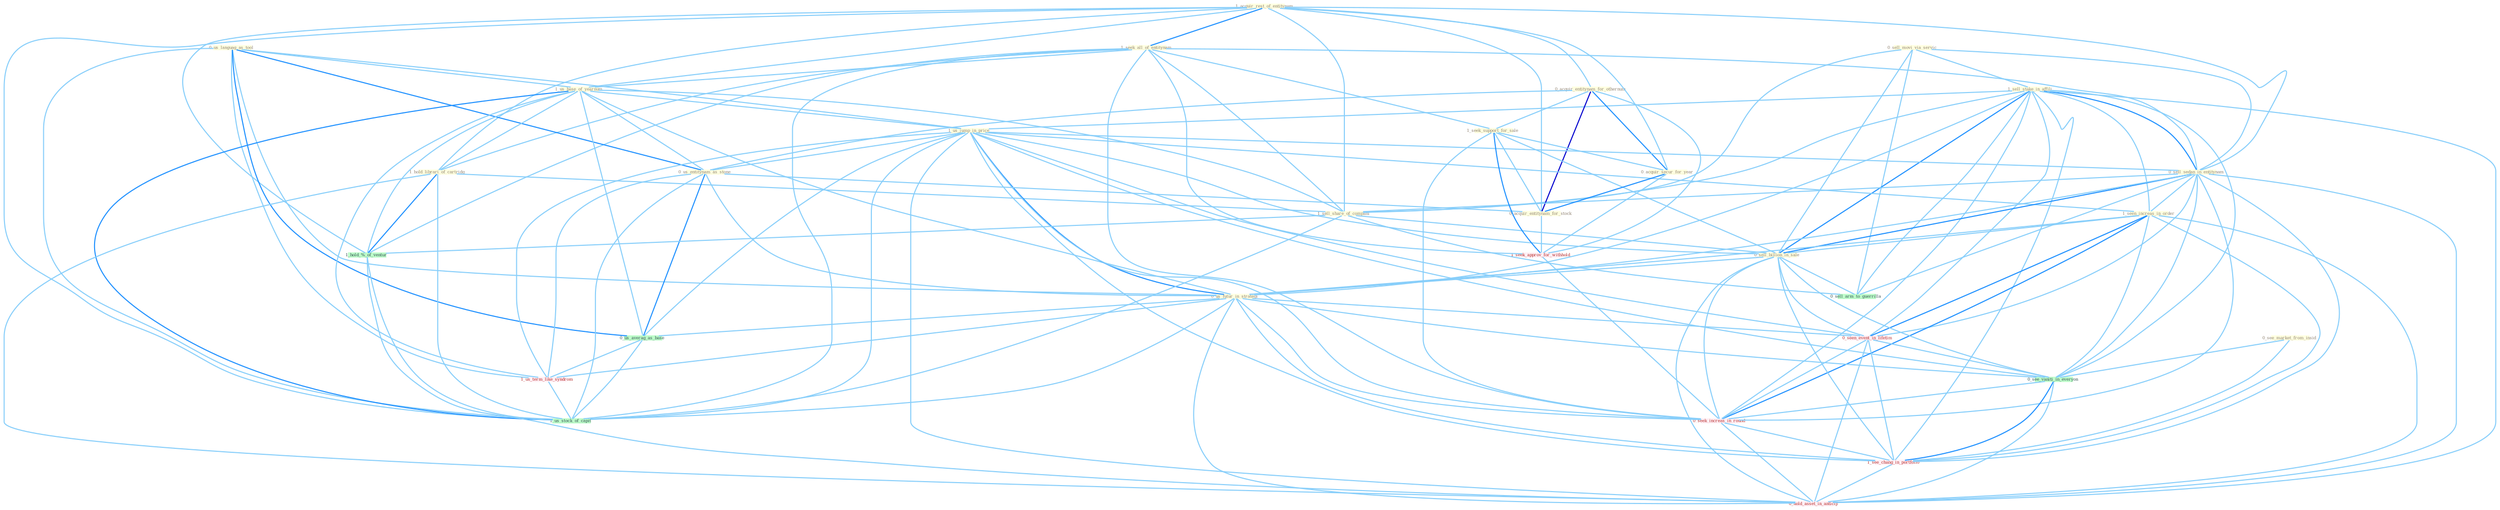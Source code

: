 Graph G{ 
    node
    [shape=polygon,style=filled,width=.5,height=.06,color="#BDFCC9",fixedsize=true,fontsize=4,
    fontcolor="#2f4f4f"];
    {node
    [color="#ffffe0", fontcolor="#8b7d6b"] "1_acquir_rest_of_entitynam " "0_sell_movi_via_servic " "1_seek_all_of_entitynam " "1_sell_stake_in_affili " "0_us_languag_as_tool " "1_us_base_of_yearnum " "0_acquir_entitynam_for_othernum " "1_hold_librari_of_cartridg " "0_see_market_from_insid " "1_us_jump_in_price " "0_sell_sedan_in_entitynam " "0_us_entitynam_as_stone " "1_seen_increas_in_order " "1_sell_share_of_compani " "1_seek_support_for_sale " "0_acquir_secur_for_year " "0_sell_billion_in_sale " "0_acquir_entitynam_for_stock " "0_us_futur_in_strategi "}
{node [color="#fff0f5", fontcolor="#b22222"] "0_seen_event_in_lifetim " "1_us_term_like_syndrom " "1_seek_approv_for_withhold " "0_seek_increas_in_round " "1_see_chang_in_portfolio " "0_hold_asset_in_anticip "}
edge [color="#B0E2FF"];

	"1_acquir_rest_of_entitynam " -- "1_seek_all_of_entitynam " [w="2", color="#1e90ff" , len=0.8];
	"1_acquir_rest_of_entitynam " -- "1_us_base_of_yearnum " [w="1", color="#87cefa" ];
	"1_acquir_rest_of_entitynam " -- "0_acquir_entitynam_for_othernum " [w="1", color="#87cefa" ];
	"1_acquir_rest_of_entitynam " -- "1_hold_librari_of_cartridg " [w="1", color="#87cefa" ];
	"1_acquir_rest_of_entitynam " -- "0_sell_sedan_in_entitynam " [w="1", color="#87cefa" ];
	"1_acquir_rest_of_entitynam " -- "1_sell_share_of_compani " [w="1", color="#87cefa" ];
	"1_acquir_rest_of_entitynam " -- "0_acquir_secur_for_year " [w="1", color="#87cefa" ];
	"1_acquir_rest_of_entitynam " -- "0_acquir_entitynam_for_stock " [w="1", color="#87cefa" ];
	"1_acquir_rest_of_entitynam " -- "1_hold_%_of_ventur " [w="1", color="#87cefa" ];
	"1_acquir_rest_of_entitynam " -- "1_us_stock_of_capit " [w="1", color="#87cefa" ];
	"0_sell_movi_via_servic " -- "1_sell_stake_in_affili " [w="1", color="#87cefa" ];
	"0_sell_movi_via_servic " -- "0_sell_sedan_in_entitynam " [w="1", color="#87cefa" ];
	"0_sell_movi_via_servic " -- "1_sell_share_of_compani " [w="1", color="#87cefa" ];
	"0_sell_movi_via_servic " -- "0_sell_billion_in_sale " [w="1", color="#87cefa" ];
	"0_sell_movi_via_servic " -- "0_sell_arm_to_guerrilla " [w="1", color="#87cefa" ];
	"1_seek_all_of_entitynam " -- "1_us_base_of_yearnum " [w="1", color="#87cefa" ];
	"1_seek_all_of_entitynam " -- "1_hold_librari_of_cartridg " [w="1", color="#87cefa" ];
	"1_seek_all_of_entitynam " -- "0_sell_sedan_in_entitynam " [w="1", color="#87cefa" ];
	"1_seek_all_of_entitynam " -- "1_sell_share_of_compani " [w="1", color="#87cefa" ];
	"1_seek_all_of_entitynam " -- "1_seek_support_for_sale " [w="1", color="#87cefa" ];
	"1_seek_all_of_entitynam " -- "1_seek_approv_for_withhold " [w="1", color="#87cefa" ];
	"1_seek_all_of_entitynam " -- "1_hold_%_of_ventur " [w="1", color="#87cefa" ];
	"1_seek_all_of_entitynam " -- "0_seek_increas_in_round " [w="1", color="#87cefa" ];
	"1_seek_all_of_entitynam " -- "1_us_stock_of_capit " [w="1", color="#87cefa" ];
	"1_sell_stake_in_affili " -- "1_us_jump_in_price " [w="1", color="#87cefa" ];
	"1_sell_stake_in_affili " -- "0_sell_sedan_in_entitynam " [w="2", color="#1e90ff" , len=0.8];
	"1_sell_stake_in_affili " -- "1_seen_increas_in_order " [w="1", color="#87cefa" ];
	"1_sell_stake_in_affili " -- "1_sell_share_of_compani " [w="1", color="#87cefa" ];
	"1_sell_stake_in_affili " -- "0_sell_billion_in_sale " [w="2", color="#1e90ff" , len=0.8];
	"1_sell_stake_in_affili " -- "0_us_futur_in_strategi " [w="1", color="#87cefa" ];
	"1_sell_stake_in_affili " -- "0_seen_event_in_lifetim " [w="1", color="#87cefa" ];
	"1_sell_stake_in_affili " -- "0_see_vaniti_in_everyon " [w="1", color="#87cefa" ];
	"1_sell_stake_in_affili " -- "0_sell_arm_to_guerrilla " [w="1", color="#87cefa" ];
	"1_sell_stake_in_affili " -- "0_seek_increas_in_round " [w="1", color="#87cefa" ];
	"1_sell_stake_in_affili " -- "1_see_chang_in_portfolio " [w="1", color="#87cefa" ];
	"1_sell_stake_in_affili " -- "0_hold_asset_in_anticip " [w="1", color="#87cefa" ];
	"0_us_languag_as_tool " -- "1_us_base_of_yearnum " [w="1", color="#87cefa" ];
	"0_us_languag_as_tool " -- "1_us_jump_in_price " [w="1", color="#87cefa" ];
	"0_us_languag_as_tool " -- "0_us_entitynam_as_stone " [w="2", color="#1e90ff" , len=0.8];
	"0_us_languag_as_tool " -- "0_us_futur_in_strategi " [w="1", color="#87cefa" ];
	"0_us_languag_as_tool " -- "0_us_averag_as_base " [w="2", color="#1e90ff" , len=0.8];
	"0_us_languag_as_tool " -- "1_us_term_like_syndrom " [w="1", color="#87cefa" ];
	"0_us_languag_as_tool " -- "1_us_stock_of_capit " [w="1", color="#87cefa" ];
	"1_us_base_of_yearnum " -- "1_hold_librari_of_cartridg " [w="1", color="#87cefa" ];
	"1_us_base_of_yearnum " -- "1_us_jump_in_price " [w="1", color="#87cefa" ];
	"1_us_base_of_yearnum " -- "0_us_entitynam_as_stone " [w="1", color="#87cefa" ];
	"1_us_base_of_yearnum " -- "1_sell_share_of_compani " [w="1", color="#87cefa" ];
	"1_us_base_of_yearnum " -- "0_us_futur_in_strategi " [w="1", color="#87cefa" ];
	"1_us_base_of_yearnum " -- "0_us_averag_as_base " [w="1", color="#87cefa" ];
	"1_us_base_of_yearnum " -- "1_us_term_like_syndrom " [w="1", color="#87cefa" ];
	"1_us_base_of_yearnum " -- "1_hold_%_of_ventur " [w="1", color="#87cefa" ];
	"1_us_base_of_yearnum " -- "1_us_stock_of_capit " [w="2", color="#1e90ff" , len=0.8];
	"0_acquir_entitynam_for_othernum " -- "0_us_entitynam_as_stone " [w="1", color="#87cefa" ];
	"0_acquir_entitynam_for_othernum " -- "1_seek_support_for_sale " [w="1", color="#87cefa" ];
	"0_acquir_entitynam_for_othernum " -- "0_acquir_secur_for_year " [w="2", color="#1e90ff" , len=0.8];
	"0_acquir_entitynam_for_othernum " -- "0_acquir_entitynam_for_stock " [w="3", color="#0000cd" , len=0.6];
	"0_acquir_entitynam_for_othernum " -- "1_seek_approv_for_withhold " [w="1", color="#87cefa" ];
	"1_hold_librari_of_cartridg " -- "1_sell_share_of_compani " [w="1", color="#87cefa" ];
	"1_hold_librari_of_cartridg " -- "1_hold_%_of_ventur " [w="2", color="#1e90ff" , len=0.8];
	"1_hold_librari_of_cartridg " -- "1_us_stock_of_capit " [w="1", color="#87cefa" ];
	"1_hold_librari_of_cartridg " -- "0_hold_asset_in_anticip " [w="1", color="#87cefa" ];
	"0_see_market_from_insid " -- "0_see_vaniti_in_everyon " [w="1", color="#87cefa" ];
	"0_see_market_from_insid " -- "1_see_chang_in_portfolio " [w="1", color="#87cefa" ];
	"1_us_jump_in_price " -- "0_sell_sedan_in_entitynam " [w="1", color="#87cefa" ];
	"1_us_jump_in_price " -- "0_us_entitynam_as_stone " [w="1", color="#87cefa" ];
	"1_us_jump_in_price " -- "1_seen_increas_in_order " [w="1", color="#87cefa" ];
	"1_us_jump_in_price " -- "0_sell_billion_in_sale " [w="1", color="#87cefa" ];
	"1_us_jump_in_price " -- "0_us_futur_in_strategi " [w="2", color="#1e90ff" , len=0.8];
	"1_us_jump_in_price " -- "0_seen_event_in_lifetim " [w="1", color="#87cefa" ];
	"1_us_jump_in_price " -- "0_us_averag_as_base " [w="1", color="#87cefa" ];
	"1_us_jump_in_price " -- "1_us_term_like_syndrom " [w="1", color="#87cefa" ];
	"1_us_jump_in_price " -- "0_see_vaniti_in_everyon " [w="1", color="#87cefa" ];
	"1_us_jump_in_price " -- "0_seek_increas_in_round " [w="1", color="#87cefa" ];
	"1_us_jump_in_price " -- "1_us_stock_of_capit " [w="1", color="#87cefa" ];
	"1_us_jump_in_price " -- "1_see_chang_in_portfolio " [w="1", color="#87cefa" ];
	"1_us_jump_in_price " -- "0_hold_asset_in_anticip " [w="1", color="#87cefa" ];
	"0_sell_sedan_in_entitynam " -- "1_seen_increas_in_order " [w="1", color="#87cefa" ];
	"0_sell_sedan_in_entitynam " -- "1_sell_share_of_compani " [w="1", color="#87cefa" ];
	"0_sell_sedan_in_entitynam " -- "0_sell_billion_in_sale " [w="2", color="#1e90ff" , len=0.8];
	"0_sell_sedan_in_entitynam " -- "0_us_futur_in_strategi " [w="1", color="#87cefa" ];
	"0_sell_sedan_in_entitynam " -- "0_seen_event_in_lifetim " [w="1", color="#87cefa" ];
	"0_sell_sedan_in_entitynam " -- "0_see_vaniti_in_everyon " [w="1", color="#87cefa" ];
	"0_sell_sedan_in_entitynam " -- "0_sell_arm_to_guerrilla " [w="1", color="#87cefa" ];
	"0_sell_sedan_in_entitynam " -- "0_seek_increas_in_round " [w="1", color="#87cefa" ];
	"0_sell_sedan_in_entitynam " -- "1_see_chang_in_portfolio " [w="1", color="#87cefa" ];
	"0_sell_sedan_in_entitynam " -- "0_hold_asset_in_anticip " [w="1", color="#87cefa" ];
	"0_us_entitynam_as_stone " -- "0_acquir_entitynam_for_stock " [w="1", color="#87cefa" ];
	"0_us_entitynam_as_stone " -- "0_us_futur_in_strategi " [w="1", color="#87cefa" ];
	"0_us_entitynam_as_stone " -- "0_us_averag_as_base " [w="2", color="#1e90ff" , len=0.8];
	"0_us_entitynam_as_stone " -- "1_us_term_like_syndrom " [w="1", color="#87cefa" ];
	"0_us_entitynam_as_stone " -- "1_us_stock_of_capit " [w="1", color="#87cefa" ];
	"1_seen_increas_in_order " -- "0_sell_billion_in_sale " [w="1", color="#87cefa" ];
	"1_seen_increas_in_order " -- "0_us_futur_in_strategi " [w="1", color="#87cefa" ];
	"1_seen_increas_in_order " -- "0_seen_event_in_lifetim " [w="2", color="#1e90ff" , len=0.8];
	"1_seen_increas_in_order " -- "0_see_vaniti_in_everyon " [w="1", color="#87cefa" ];
	"1_seen_increas_in_order " -- "0_seek_increas_in_round " [w="2", color="#1e90ff" , len=0.8];
	"1_seen_increas_in_order " -- "1_see_chang_in_portfolio " [w="1", color="#87cefa" ];
	"1_seen_increas_in_order " -- "0_hold_asset_in_anticip " [w="1", color="#87cefa" ];
	"1_sell_share_of_compani " -- "0_sell_billion_in_sale " [w="1", color="#87cefa" ];
	"1_sell_share_of_compani " -- "1_hold_%_of_ventur " [w="1", color="#87cefa" ];
	"1_sell_share_of_compani " -- "0_sell_arm_to_guerrilla " [w="1", color="#87cefa" ];
	"1_sell_share_of_compani " -- "1_us_stock_of_capit " [w="1", color="#87cefa" ];
	"1_seek_support_for_sale " -- "0_acquir_secur_for_year " [w="1", color="#87cefa" ];
	"1_seek_support_for_sale " -- "0_sell_billion_in_sale " [w="1", color="#87cefa" ];
	"1_seek_support_for_sale " -- "0_acquir_entitynam_for_stock " [w="1", color="#87cefa" ];
	"1_seek_support_for_sale " -- "1_seek_approv_for_withhold " [w="2", color="#1e90ff" , len=0.8];
	"1_seek_support_for_sale " -- "0_seek_increas_in_round " [w="1", color="#87cefa" ];
	"0_acquir_secur_for_year " -- "0_acquir_entitynam_for_stock " [w="2", color="#1e90ff" , len=0.8];
	"0_acquir_secur_for_year " -- "1_seek_approv_for_withhold " [w="1", color="#87cefa" ];
	"0_sell_billion_in_sale " -- "0_us_futur_in_strategi " [w="1", color="#87cefa" ];
	"0_sell_billion_in_sale " -- "0_seen_event_in_lifetim " [w="1", color="#87cefa" ];
	"0_sell_billion_in_sale " -- "0_see_vaniti_in_everyon " [w="1", color="#87cefa" ];
	"0_sell_billion_in_sale " -- "0_sell_arm_to_guerrilla " [w="1", color="#87cefa" ];
	"0_sell_billion_in_sale " -- "0_seek_increas_in_round " [w="1", color="#87cefa" ];
	"0_sell_billion_in_sale " -- "1_see_chang_in_portfolio " [w="1", color="#87cefa" ];
	"0_sell_billion_in_sale " -- "0_hold_asset_in_anticip " [w="1", color="#87cefa" ];
	"0_acquir_entitynam_for_stock " -- "1_seek_approv_for_withhold " [w="1", color="#87cefa" ];
	"0_us_futur_in_strategi " -- "0_seen_event_in_lifetim " [w="1", color="#87cefa" ];
	"0_us_futur_in_strategi " -- "0_us_averag_as_base " [w="1", color="#87cefa" ];
	"0_us_futur_in_strategi " -- "1_us_term_like_syndrom " [w="1", color="#87cefa" ];
	"0_us_futur_in_strategi " -- "0_see_vaniti_in_everyon " [w="1", color="#87cefa" ];
	"0_us_futur_in_strategi " -- "0_seek_increas_in_round " [w="1", color="#87cefa" ];
	"0_us_futur_in_strategi " -- "1_us_stock_of_capit " [w="1", color="#87cefa" ];
	"0_us_futur_in_strategi " -- "1_see_chang_in_portfolio " [w="1", color="#87cefa" ];
	"0_us_futur_in_strategi " -- "0_hold_asset_in_anticip " [w="1", color="#87cefa" ];
	"0_seen_event_in_lifetim " -- "0_see_vaniti_in_everyon " [w="1", color="#87cefa" ];
	"0_seen_event_in_lifetim " -- "0_seek_increas_in_round " [w="1", color="#87cefa" ];
	"0_seen_event_in_lifetim " -- "1_see_chang_in_portfolio " [w="1", color="#87cefa" ];
	"0_seen_event_in_lifetim " -- "0_hold_asset_in_anticip " [w="1", color="#87cefa" ];
	"0_us_averag_as_base " -- "1_us_term_like_syndrom " [w="1", color="#87cefa" ];
	"0_us_averag_as_base " -- "1_us_stock_of_capit " [w="1", color="#87cefa" ];
	"1_us_term_like_syndrom " -- "1_us_stock_of_capit " [w="1", color="#87cefa" ];
	"1_seek_approv_for_withhold " -- "0_seek_increas_in_round " [w="1", color="#87cefa" ];
	"1_hold_%_of_ventur " -- "1_us_stock_of_capit " [w="1", color="#87cefa" ];
	"1_hold_%_of_ventur " -- "0_hold_asset_in_anticip " [w="1", color="#87cefa" ];
	"0_see_vaniti_in_everyon " -- "0_seek_increas_in_round " [w="1", color="#87cefa" ];
	"0_see_vaniti_in_everyon " -- "1_see_chang_in_portfolio " [w="2", color="#1e90ff" , len=0.8];
	"0_see_vaniti_in_everyon " -- "0_hold_asset_in_anticip " [w="1", color="#87cefa" ];
	"0_seek_increas_in_round " -- "1_see_chang_in_portfolio " [w="1", color="#87cefa" ];
	"0_seek_increas_in_round " -- "0_hold_asset_in_anticip " [w="1", color="#87cefa" ];
	"1_see_chang_in_portfolio " -- "0_hold_asset_in_anticip " [w="1", color="#87cefa" ];
}